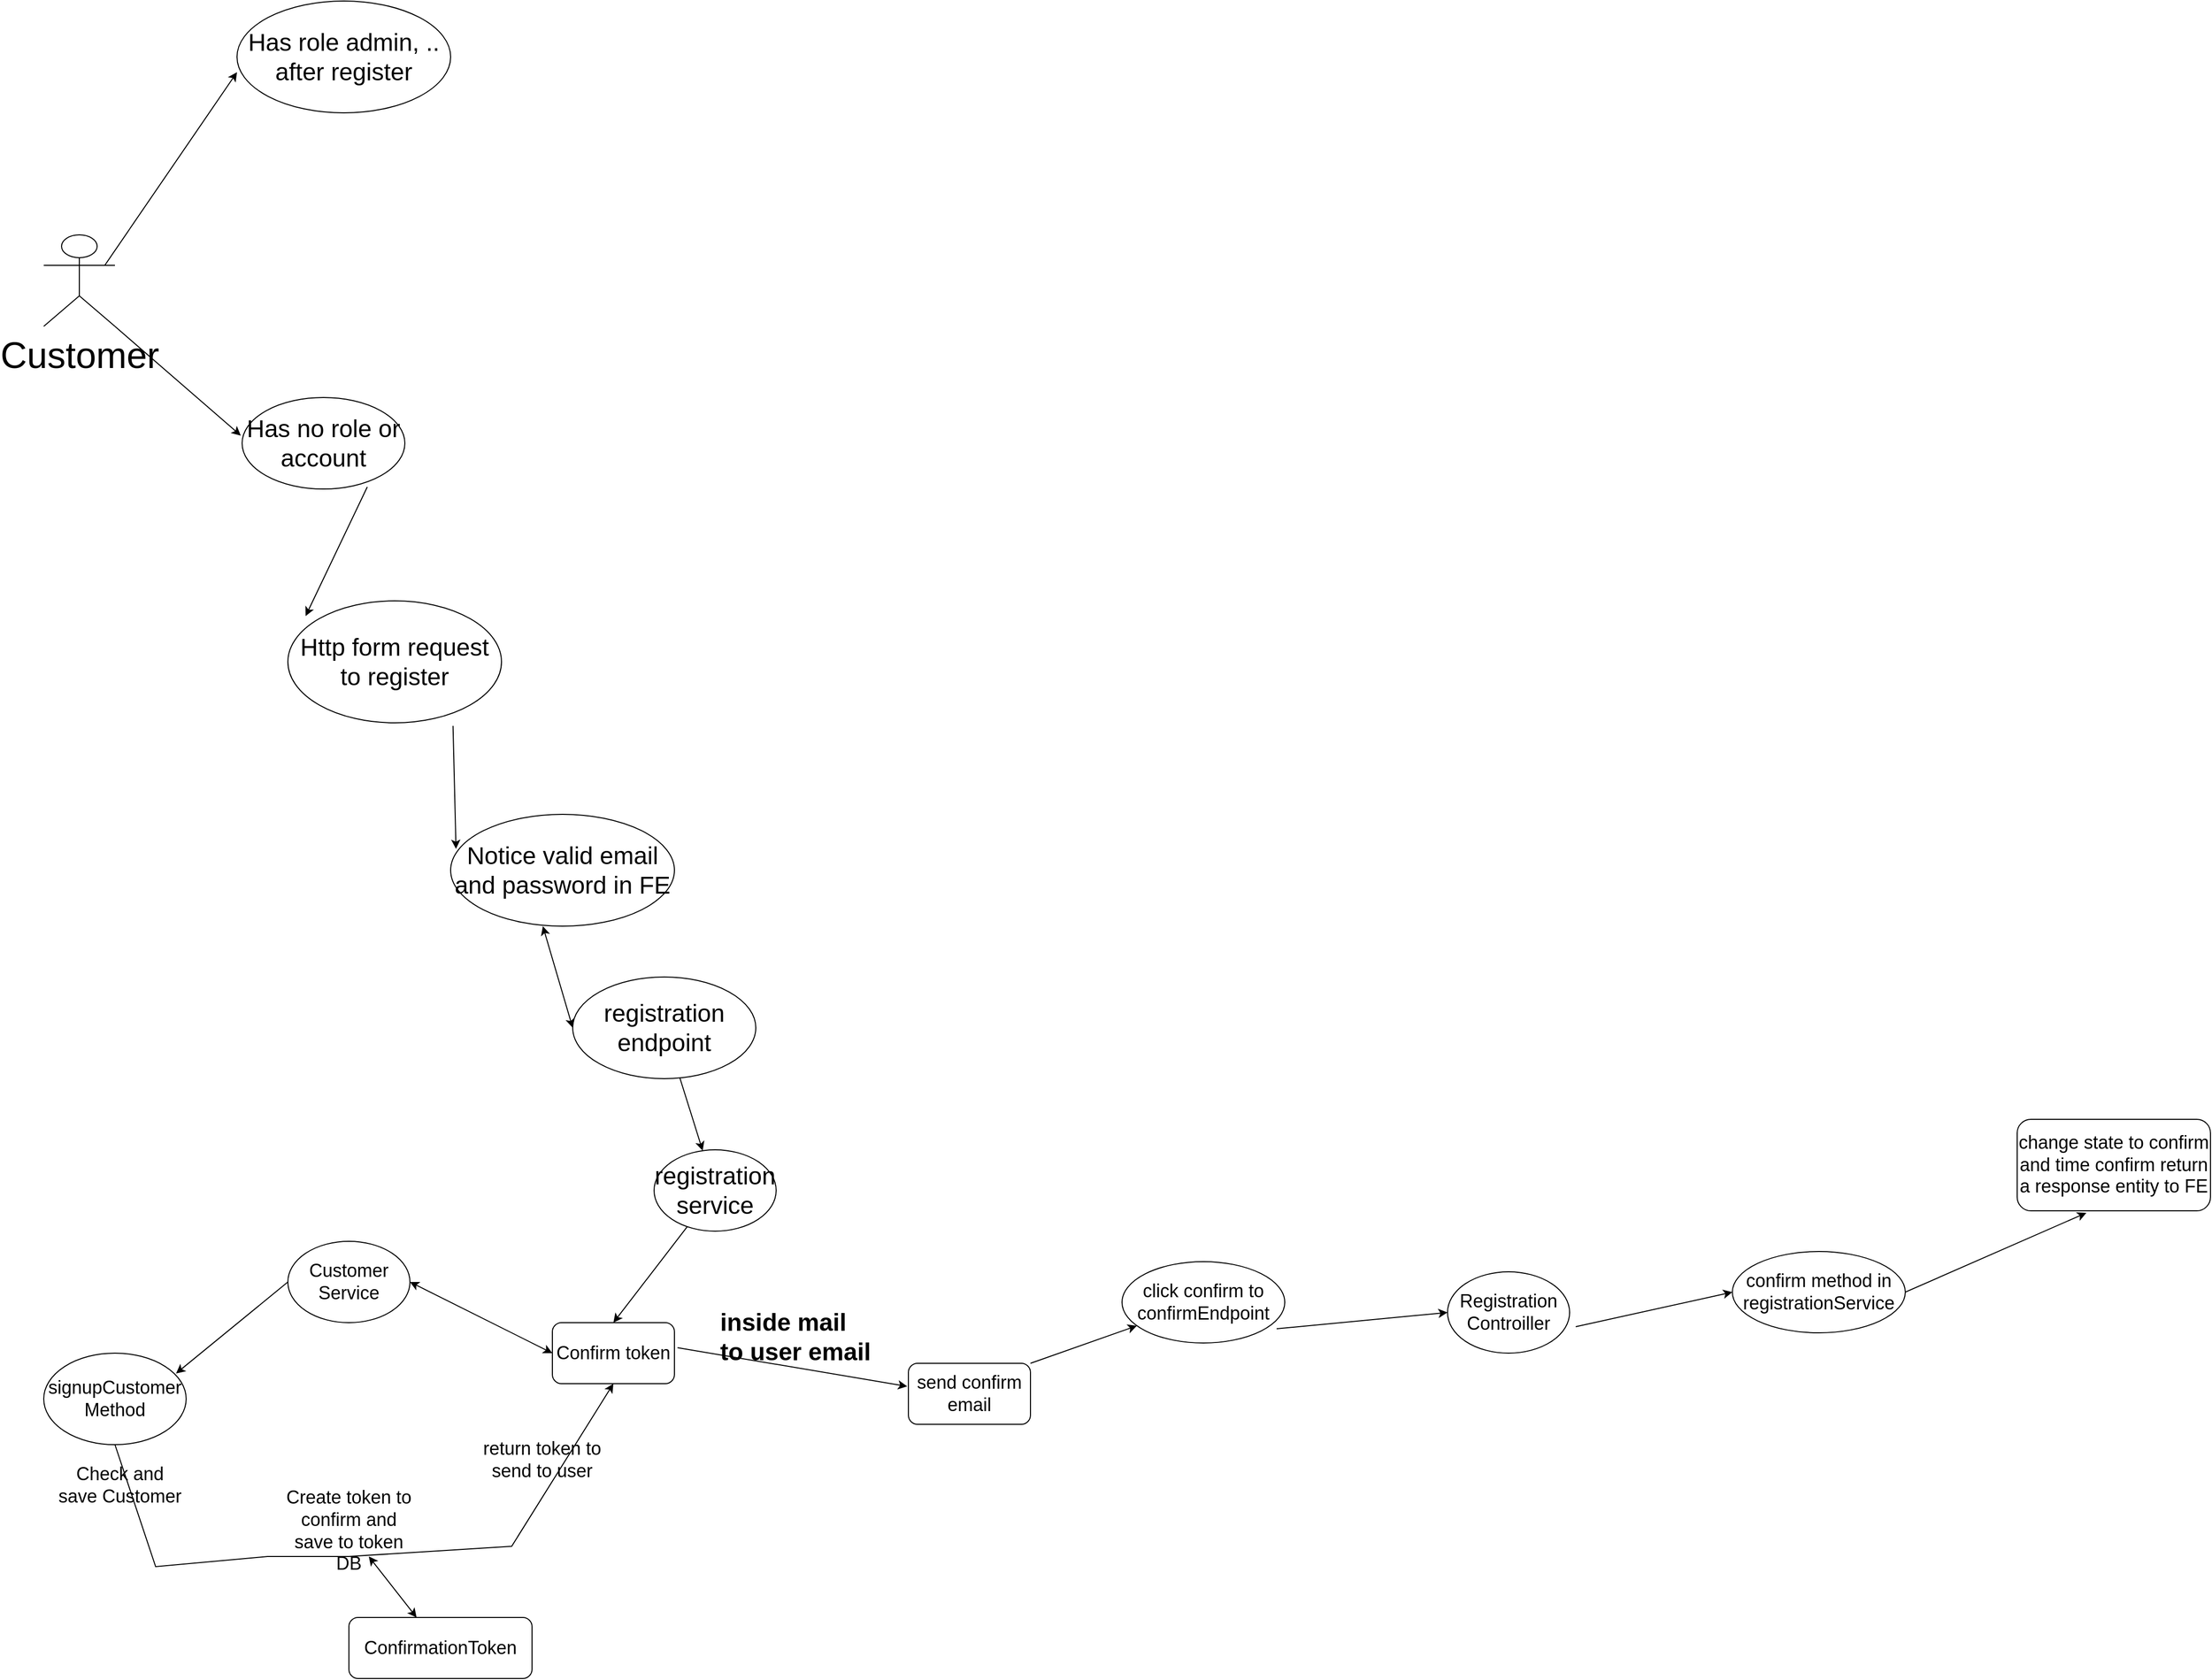 <mxfile version="21.5.2" type="github">
  <diagram name="Trang-1" id="8A041tUXnW5OPchwVmy4">
    <mxGraphModel dx="3268" dy="2068" grid="1" gridSize="10" guides="1" tooltips="1" connect="1" arrows="1" fold="1" page="0" pageScale="1" pageWidth="827" pageHeight="1169" math="0" shadow="0">
      <root>
        <mxCell id="0" />
        <mxCell id="1" parent="0" />
        <mxCell id="LjmC9Kq2_VQWsRULpjBZ-1" value="&lt;font style=&quot;font-size: 24px;&quot;&gt;Has role admin, .. after register&lt;/font&gt;" style="ellipse;whiteSpace=wrap;html=1;align=center;" parent="1" vertex="1">
          <mxGeometry x="-80" y="-40" width="210" height="110" as="geometry" />
        </mxCell>
        <mxCell id="LjmC9Kq2_VQWsRULpjBZ-2" value="&lt;font style=&quot;font-size: 24px;&quot;&gt;Http form request to register&lt;/font&gt;" style="ellipse;whiteSpace=wrap;html=1;" parent="1" vertex="1">
          <mxGeometry x="-30" y="550" width="210" height="120" as="geometry" />
        </mxCell>
        <mxCell id="LjmC9Kq2_VQWsRULpjBZ-3" value="&lt;font style=&quot;font-size: 24px;&quot;&gt;registration endpoint&lt;/font&gt;" style="ellipse;whiteSpace=wrap;html=1;" parent="1" vertex="1">
          <mxGeometry x="250" y="920" width="180" height="100" as="geometry" />
        </mxCell>
        <mxCell id="LjmC9Kq2_VQWsRULpjBZ-6" value="&lt;font style=&quot;font-size: 24px;&quot;&gt;registration service&lt;/font&gt;" style="ellipse;whiteSpace=wrap;html=1;" parent="1" vertex="1">
          <mxGeometry x="330" y="1090" width="120" height="80" as="geometry" />
        </mxCell>
        <mxCell id="LjmC9Kq2_VQWsRULpjBZ-11" value="" style="endArrow=classic;html=1;rounded=0;" parent="1" source="LjmC9Kq2_VQWsRULpjBZ-3" target="LjmC9Kq2_VQWsRULpjBZ-6" edge="1">
          <mxGeometry width="50" height="50" relative="1" as="geometry">
            <mxPoint x="380" y="450" as="sourcePoint" />
            <mxPoint x="430" y="400" as="targetPoint" />
          </mxGeometry>
        </mxCell>
        <mxCell id="NTZS6p91OAcP8tLEtoPU-1" value="&lt;span style=&quot;font-size: 36px;&quot;&gt;Customer&lt;/span&gt;" style="shape=umlActor;verticalLabelPosition=bottom;verticalAlign=top;html=1;" parent="1" vertex="1">
          <mxGeometry x="-270" y="190" width="70" height="90" as="geometry" />
        </mxCell>
        <mxCell id="NTZS6p91OAcP8tLEtoPU-2" value="" style="endArrow=classic;html=1;rounded=0;" parent="1" edge="1">
          <mxGeometry width="50" height="50" relative="1" as="geometry">
            <mxPoint x="-210" y="220" as="sourcePoint" />
            <mxPoint x="-80" y="30" as="targetPoint" />
          </mxGeometry>
        </mxCell>
        <mxCell id="NTZS6p91OAcP8tLEtoPU-3" value="&lt;font style=&quot;font-size: 24px;&quot;&gt;Has no role or account&lt;/font&gt;" style="ellipse;whiteSpace=wrap;html=1;" parent="1" vertex="1">
          <mxGeometry x="-75" y="350" width="160" height="90" as="geometry" />
        </mxCell>
        <mxCell id="NTZS6p91OAcP8tLEtoPU-5" value="" style="endArrow=classic;html=1;rounded=0;entryX=-0.008;entryY=0.416;entryDx=0;entryDy=0;entryPerimeter=0;" parent="1" target="NTZS6p91OAcP8tLEtoPU-3" edge="1">
          <mxGeometry width="50" height="50" relative="1" as="geometry">
            <mxPoint x="-200" y="280" as="sourcePoint" />
            <mxPoint x="-150" y="230" as="targetPoint" />
          </mxGeometry>
        </mxCell>
        <mxCell id="NTZS6p91OAcP8tLEtoPU-7" value="" style="endArrow=classic;html=1;rounded=0;entryX=0.083;entryY=0.125;entryDx=0;entryDy=0;entryPerimeter=0;exitX=0.769;exitY=0.978;exitDx=0;exitDy=0;exitPerimeter=0;" parent="1" source="NTZS6p91OAcP8tLEtoPU-3" target="LjmC9Kq2_VQWsRULpjBZ-2" edge="1">
          <mxGeometry width="50" height="50" relative="1" as="geometry">
            <mxPoint y="540" as="sourcePoint" />
            <mxPoint x="50" y="490" as="targetPoint" />
          </mxGeometry>
        </mxCell>
        <mxCell id="NTZS6p91OAcP8tLEtoPU-8" value="" style="endArrow=classic;html=1;rounded=0;entryX=0.024;entryY=0.309;entryDx=0;entryDy=0;entryPerimeter=0;exitX=0.773;exitY=1.025;exitDx=0;exitDy=0;exitPerimeter=0;" parent="1" source="LjmC9Kq2_VQWsRULpjBZ-2" target="NTZS6p91OAcP8tLEtoPU-9" edge="1">
          <mxGeometry width="50" height="50" relative="1" as="geometry">
            <mxPoint x="170" y="660" as="sourcePoint" />
            <mxPoint x="20" y="800" as="targetPoint" />
          </mxGeometry>
        </mxCell>
        <mxCell id="NTZS6p91OAcP8tLEtoPU-9" value="&lt;font style=&quot;font-size: 24px;&quot;&gt;Notice valid email and password in FE&lt;/font&gt;" style="ellipse;whiteSpace=wrap;html=1;" parent="1" vertex="1">
          <mxGeometry x="130" y="760" width="220" height="110" as="geometry" />
        </mxCell>
        <mxCell id="NTZS6p91OAcP8tLEtoPU-10" value="" style="endArrow=classic;startArrow=classic;html=1;rounded=0;entryX=0;entryY=0.5;entryDx=0;entryDy=0;exitX=0.412;exitY=1;exitDx=0;exitDy=0;exitPerimeter=0;" parent="1" source="NTZS6p91OAcP8tLEtoPU-9" target="LjmC9Kq2_VQWsRULpjBZ-3" edge="1">
          <mxGeometry width="50" height="50" relative="1" as="geometry">
            <mxPoint x="30" y="930" as="sourcePoint" />
            <mxPoint x="80" y="880" as="targetPoint" />
          </mxGeometry>
        </mxCell>
        <mxCell id="NTZS6p91OAcP8tLEtoPU-11" value="" style="endArrow=classic;html=1;rounded=0;entryX=0.5;entryY=0;entryDx=0;entryDy=0;" parent="1" source="LjmC9Kq2_VQWsRULpjBZ-6" target="HxPMgDZnOBgNdD9O4cuE-1" edge="1">
          <mxGeometry width="50" height="50" relative="1" as="geometry">
            <mxPoint x="320" y="1280" as="sourcePoint" />
            <mxPoint x="120" y="1350" as="targetPoint" />
          </mxGeometry>
        </mxCell>
        <mxCell id="HxPMgDZnOBgNdD9O4cuE-1" value="&lt;font style=&quot;font-size: 18px;&quot;&gt;Confirm token&lt;/font&gt;" style="rounded=1;whiteSpace=wrap;html=1;" parent="1" vertex="1">
          <mxGeometry x="230" y="1260" width="120" height="60" as="geometry" />
        </mxCell>
        <mxCell id="HxPMgDZnOBgNdD9O4cuE-2" value="&lt;font style=&quot;font-size: 18px;&quot;&gt;send confirm email&lt;/font&gt;" style="rounded=1;whiteSpace=wrap;html=1;" parent="1" vertex="1">
          <mxGeometry x="580" y="1300" width="120" height="60" as="geometry" />
        </mxCell>
        <mxCell id="HxPMgDZnOBgNdD9O4cuE-3" value="" style="endArrow=classic;html=1;rounded=0;exitX=1.025;exitY=0.41;exitDx=0;exitDy=0;exitPerimeter=0;entryX=-0.01;entryY=0.378;entryDx=0;entryDy=0;entryPerimeter=0;" parent="1" source="HxPMgDZnOBgNdD9O4cuE-1" target="HxPMgDZnOBgNdD9O4cuE-2" edge="1">
          <mxGeometry width="50" height="50" relative="1" as="geometry">
            <mxPoint x="240" y="1370" as="sourcePoint" />
            <mxPoint x="290" y="1320" as="targetPoint" />
          </mxGeometry>
        </mxCell>
        <mxCell id="HxPMgDZnOBgNdD9O4cuE-4" value="&lt;h1&gt;inside mail to user email&lt;/h1&gt;" style="text;html=1;strokeColor=none;fillColor=none;spacing=5;spacingTop=-20;whiteSpace=wrap;overflow=hidden;rounded=0;" parent="1" vertex="1">
          <mxGeometry x="390" y="1240" width="160" height="70" as="geometry" />
        </mxCell>
        <mxCell id="HxPMgDZnOBgNdD9O4cuE-5" value="&lt;font style=&quot;font-size: 18px;&quot;&gt;Customer Service&lt;/font&gt;" style="ellipse;whiteSpace=wrap;html=1;" parent="1" vertex="1">
          <mxGeometry x="-30" y="1180" width="120" height="80" as="geometry" />
        </mxCell>
        <mxCell id="HxPMgDZnOBgNdD9O4cuE-6" value="" style="endArrow=classic;startArrow=classic;html=1;rounded=0;entryX=0;entryY=0.5;entryDx=0;entryDy=0;exitX=1;exitY=0.5;exitDx=0;exitDy=0;" parent="1" source="HxPMgDZnOBgNdD9O4cuE-5" target="HxPMgDZnOBgNdD9O4cuE-1" edge="1">
          <mxGeometry width="50" height="50" relative="1" as="geometry">
            <mxPoint x="-100" y="1260" as="sourcePoint" />
            <mxPoint x="-50" y="1210" as="targetPoint" />
          </mxGeometry>
        </mxCell>
        <mxCell id="HxPMgDZnOBgNdD9O4cuE-7" value="&lt;font style=&quot;font-size: 18px;&quot;&gt;signupCustomer Method&lt;/font&gt;" style="ellipse;whiteSpace=wrap;html=1;" parent="1" vertex="1">
          <mxGeometry x="-270" y="1290" width="140" height="90" as="geometry" />
        </mxCell>
        <mxCell id="HxPMgDZnOBgNdD9O4cuE-9" value="" style="endArrow=classic;html=1;rounded=0;entryX=0.929;entryY=0.222;entryDx=0;entryDy=0;entryPerimeter=0;exitX=0;exitY=0.5;exitDx=0;exitDy=0;" parent="1" source="HxPMgDZnOBgNdD9O4cuE-5" target="HxPMgDZnOBgNdD9O4cuE-7" edge="1">
          <mxGeometry width="50" height="50" relative="1" as="geometry">
            <mxPoint x="-180" y="1230" as="sourcePoint" />
            <mxPoint x="-130" y="1180" as="targetPoint" />
          </mxGeometry>
        </mxCell>
        <mxCell id="HxPMgDZnOBgNdD9O4cuE-12" value="" style="endArrow=classic;html=1;rounded=0;exitX=0.5;exitY=1;exitDx=0;exitDy=0;entryX=0.5;entryY=1;entryDx=0;entryDy=0;" parent="1" source="HxPMgDZnOBgNdD9O4cuE-7" target="HxPMgDZnOBgNdD9O4cuE-1" edge="1">
          <mxGeometry width="50" height="50" relative="1" as="geometry">
            <mxPoint x="-360" y="1470" as="sourcePoint" />
            <mxPoint x="100" y="1420" as="targetPoint" />
            <Array as="points">
              <mxPoint x="-160" y="1500" />
              <mxPoint x="-50" y="1490" />
              <mxPoint x="30" y="1490" />
              <mxPoint x="190" y="1480" />
            </Array>
          </mxGeometry>
        </mxCell>
        <mxCell id="HxPMgDZnOBgNdD9O4cuE-13" value="&lt;font style=&quot;font-size: 18px;&quot;&gt;Check and save Customer&lt;/font&gt;" style="text;html=1;strokeColor=none;fillColor=none;align=center;verticalAlign=middle;whiteSpace=wrap;rounded=0;" parent="1" vertex="1">
          <mxGeometry x="-260" y="1390" width="130" height="60" as="geometry" />
        </mxCell>
        <mxCell id="HxPMgDZnOBgNdD9O4cuE-15" value="&lt;font style=&quot;font-size: 18px;&quot;&gt;Create token to confirm and save to token DB&lt;/font&gt;" style="text;html=1;strokeColor=none;fillColor=none;align=center;verticalAlign=middle;whiteSpace=wrap;rounded=0;" parent="1" vertex="1">
          <mxGeometry x="-35" y="1440" width="130" height="50" as="geometry" />
        </mxCell>
        <mxCell id="HxPMgDZnOBgNdD9O4cuE-17" value="&lt;font style=&quot;font-size: 18px;&quot;&gt;return token to send to user&lt;/font&gt;" style="text;html=1;strokeColor=none;fillColor=none;align=center;verticalAlign=middle;whiteSpace=wrap;rounded=0;" parent="1" vertex="1">
          <mxGeometry x="160" y="1380" width="120" height="30" as="geometry" />
        </mxCell>
        <mxCell id="HxPMgDZnOBgNdD9O4cuE-18" value="" style="endArrow=classic;startArrow=classic;html=1;rounded=0;" parent="1" source="HxPMgDZnOBgNdD9O4cuE-15" target="HxPMgDZnOBgNdD9O4cuE-19" edge="1">
          <mxGeometry width="50" height="50" relative="1" as="geometry">
            <mxPoint x="-230" y="1680" as="sourcePoint" />
            <mxPoint x="-180" y="1630" as="targetPoint" />
          </mxGeometry>
        </mxCell>
        <mxCell id="HxPMgDZnOBgNdD9O4cuE-19" value="&lt;font style=&quot;font-size: 18px;&quot;&gt;ConfirmationToken&lt;/font&gt;" style="rounded=1;whiteSpace=wrap;html=1;" parent="1" vertex="1">
          <mxGeometry x="30" y="1550" width="180" height="60" as="geometry" />
        </mxCell>
        <mxCell id="HxPMgDZnOBgNdD9O4cuE-20" value="&lt;font style=&quot;font-size: 18px;&quot;&gt;click confirm to confirmEndpoint&lt;/font&gt;" style="ellipse;whiteSpace=wrap;html=1;" parent="1" vertex="1">
          <mxGeometry x="790" y="1200" width="160" height="80" as="geometry" />
        </mxCell>
        <mxCell id="HxPMgDZnOBgNdD9O4cuE-21" value="" style="endArrow=classic;html=1;rounded=0;exitX=1;exitY=0;exitDx=0;exitDy=0;" parent="1" source="HxPMgDZnOBgNdD9O4cuE-2" target="HxPMgDZnOBgNdD9O4cuE-20" edge="1">
          <mxGeometry width="50" height="50" relative="1" as="geometry">
            <mxPoint x="670" y="1370" as="sourcePoint" />
            <mxPoint x="540" y="1360" as="targetPoint" />
          </mxGeometry>
        </mxCell>
        <mxCell id="HxPMgDZnOBgNdD9O4cuE-22" value="&lt;font style=&quot;font-size: 18px;&quot;&gt;Registration Controiller&lt;/font&gt;" style="ellipse;whiteSpace=wrap;html=1;" parent="1" vertex="1">
          <mxGeometry x="1110" y="1210" width="120" height="80" as="geometry" />
        </mxCell>
        <mxCell id="HxPMgDZnOBgNdD9O4cuE-23" value="" style="endArrow=classic;html=1;rounded=0;exitX=0.95;exitY=0.825;exitDx=0;exitDy=0;exitPerimeter=0;entryX=0;entryY=0.5;entryDx=0;entryDy=0;" parent="1" source="HxPMgDZnOBgNdD9O4cuE-20" target="HxPMgDZnOBgNdD9O4cuE-22" edge="1">
          <mxGeometry width="50" height="50" relative="1" as="geometry">
            <mxPoint x="720" y="1730" as="sourcePoint" />
            <mxPoint x="770" y="1680" as="targetPoint" />
          </mxGeometry>
        </mxCell>
        <mxCell id="HxPMgDZnOBgNdD9O4cuE-24" value="&lt;font style=&quot;font-size: 18px;&quot;&gt;confirm method in registrationService&lt;/font&gt;" style="ellipse;whiteSpace=wrap;html=1;" parent="1" vertex="1">
          <mxGeometry x="1390" y="1190" width="170" height="80" as="geometry" />
        </mxCell>
        <mxCell id="HxPMgDZnOBgNdD9O4cuE-25" value="&lt;font style=&quot;font-size: 18px;&quot;&gt;change state to confirm and time confirm return a response entity to FE&lt;/font&gt;" style="rounded=1;whiteSpace=wrap;html=1;" parent="1" vertex="1">
          <mxGeometry x="1670" y="1060" width="190" height="90" as="geometry" />
        </mxCell>
        <mxCell id="HxPMgDZnOBgNdD9O4cuE-27" value="" style="endArrow=classic;html=1;rounded=0;exitX=1.05;exitY=0.675;exitDx=0;exitDy=0;entryX=0;entryY=0.5;entryDx=0;entryDy=0;exitPerimeter=0;" parent="1" source="HxPMgDZnOBgNdD9O4cuE-22" target="HxPMgDZnOBgNdD9O4cuE-24" edge="1">
          <mxGeometry width="50" height="50" relative="1" as="geometry">
            <mxPoint x="660" y="2110" as="sourcePoint" />
            <mxPoint x="710" y="2060" as="targetPoint" />
          </mxGeometry>
        </mxCell>
        <mxCell id="HxPMgDZnOBgNdD9O4cuE-28" value="" style="endArrow=classic;html=1;rounded=0;exitX=1;exitY=0.5;exitDx=0;exitDy=0;entryX=0.358;entryY=1.022;entryDx=0;entryDy=0;entryPerimeter=0;" parent="1" source="HxPMgDZnOBgNdD9O4cuE-24" target="HxPMgDZnOBgNdD9O4cuE-25" edge="1">
          <mxGeometry width="50" height="50" relative="1" as="geometry">
            <mxPoint x="660" y="2110" as="sourcePoint" />
            <mxPoint x="710" y="2060" as="targetPoint" />
          </mxGeometry>
        </mxCell>
        <mxCell id="HxPMgDZnOBgNdD9O4cuE-29" style="edgeStyle=orthogonalEdgeStyle;rounded=0;orthogonalLoop=1;jettySize=auto;html=1;exitX=0.5;exitY=1;exitDx=0;exitDy=0;" parent="1" source="HxPMgDZnOBgNdD9O4cuE-24" target="HxPMgDZnOBgNdD9O4cuE-24" edge="1">
          <mxGeometry relative="1" as="geometry" />
        </mxCell>
        <mxCell id="HxPMgDZnOBgNdD9O4cuE-32" style="edgeStyle=orthogonalEdgeStyle;rounded=0;orthogonalLoop=1;jettySize=auto;html=1;exitX=0.5;exitY=1;exitDx=0;exitDy=0;" parent="1" source="HxPMgDZnOBgNdD9O4cuE-4" target="HxPMgDZnOBgNdD9O4cuE-4" edge="1">
          <mxGeometry relative="1" as="geometry" />
        </mxCell>
      </root>
    </mxGraphModel>
  </diagram>
</mxfile>
